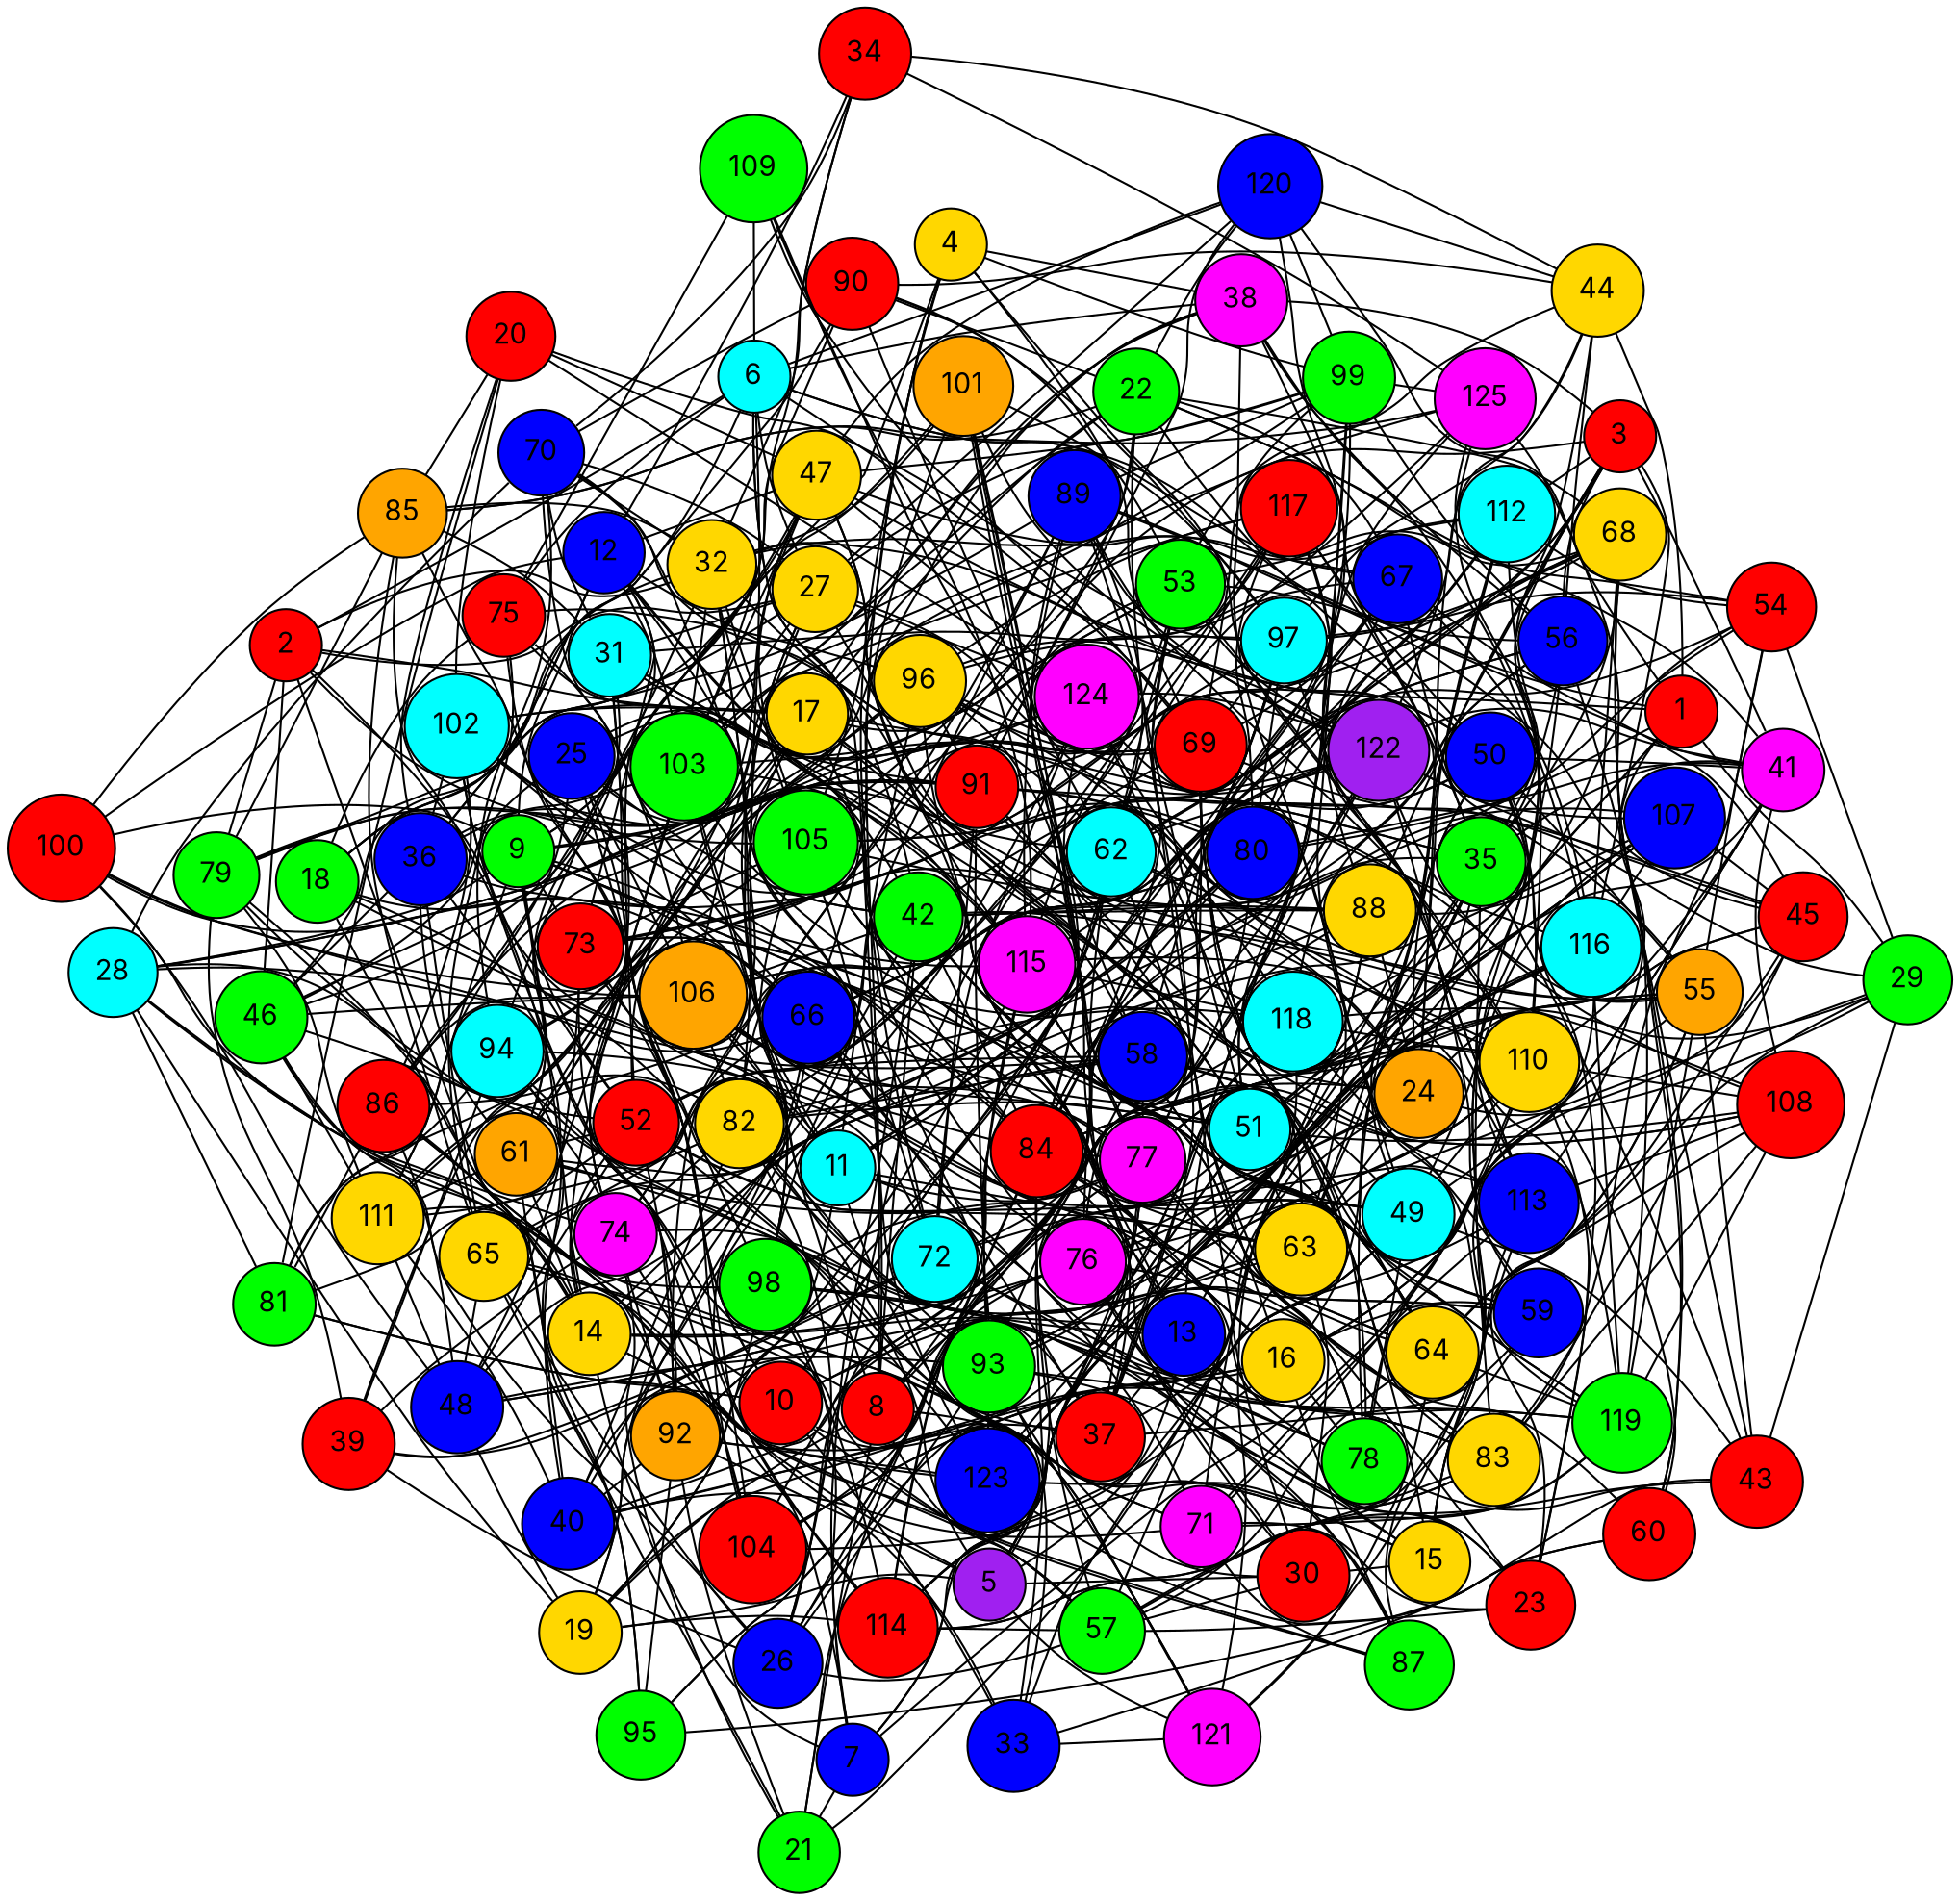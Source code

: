 graph G {
  layout=neato;
  overlap=false;
  splines=true;
  node [shape=circle, style=filled, fontname=Inter];
  1 [label="1", fillcolor="red", tooltip="v1 color 0"];
  2 [label="2", fillcolor="red", tooltip="v2 color 0"];
  3 [label="3", fillcolor="red", tooltip="v3 color 0"];
  4 [label="4", fillcolor="gold", tooltip="v4 color 3"];
  5 [label="5", fillcolor="purple", tooltip="v5 color 7"];
  6 [label="6", fillcolor="cyan", tooltip="v6 color 4"];
  7 [label="7", fillcolor="blue", tooltip="v7 color 2"];
  8 [label="8", fillcolor="red", tooltip="v8 color 0"];
  9 [label="9", fillcolor="green", tooltip="v9 color 1"];
  10 [label="10", fillcolor="red", tooltip="v10 color 0"];
  11 [label="11", fillcolor="cyan", tooltip="v11 color 4"];
  12 [label="12", fillcolor="blue", tooltip="v12 color 2"];
  13 [label="13", fillcolor="blue", tooltip="v13 color 2"];
  14 [label="14", fillcolor="gold", tooltip="v14 color 3"];
  15 [label="15", fillcolor="gold", tooltip="v15 color 3"];
  16 [label="16", fillcolor="gold", tooltip="v16 color 3"];
  17 [label="17", fillcolor="gold", tooltip="v17 color 3"];
  18 [label="18", fillcolor="green", tooltip="v18 color 1"];
  19 [label="19", fillcolor="gold", tooltip="v19 color 3"];
  20 [label="20", fillcolor="red", tooltip="v20 color 0"];
  21 [label="21", fillcolor="green", tooltip="v21 color 1"];
  22 [label="22", fillcolor="green", tooltip="v22 color 1"];
  23 [label="23", fillcolor="red", tooltip="v23 color 0"];
  24 [label="24", fillcolor="orange", tooltip="v24 color 6"];
  25 [label="25", fillcolor="blue", tooltip="v25 color 2"];
  26 [label="26", fillcolor="blue", tooltip="v26 color 2"];
  27 [label="27", fillcolor="gold", tooltip="v27 color 3"];
  28 [label="28", fillcolor="cyan", tooltip="v28 color 4"];
  29 [label="29", fillcolor="green", tooltip="v29 color 1"];
  30 [label="30", fillcolor="red", tooltip="v30 color 0"];
  31 [label="31", fillcolor="cyan", tooltip="v31 color 4"];
  32 [label="32", fillcolor="gold", tooltip="v32 color 3"];
  33 [label="33", fillcolor="blue", tooltip="v33 color 2"];
  34 [label="34", fillcolor="red", tooltip="v34 color 0"];
  35 [label="35", fillcolor="green", tooltip="v35 color 1"];
  36 [label="36", fillcolor="blue", tooltip="v36 color 2"];
  37 [label="37", fillcolor="red", tooltip="v37 color 0"];
  38 [label="38", fillcolor="magenta", tooltip="v38 color 5"];
  39 [label="39", fillcolor="red", tooltip="v39 color 0"];
  40 [label="40", fillcolor="blue", tooltip="v40 color 2"];
  41 [label="41", fillcolor="magenta", tooltip="v41 color 5"];
  42 [label="42", fillcolor="green", tooltip="v42 color 1"];
  43 [label="43", fillcolor="red", tooltip="v43 color 0"];
  44 [label="44", fillcolor="gold", tooltip="v44 color 3"];
  45 [label="45", fillcolor="red", tooltip="v45 color 0"];
  46 [label="46", fillcolor="green", tooltip="v46 color 1"];
  47 [label="47", fillcolor="gold", tooltip="v47 color 3"];
  48 [label="48", fillcolor="blue", tooltip="v48 color 2"];
  49 [label="49", fillcolor="cyan", tooltip="v49 color 4"];
  50 [label="50", fillcolor="blue", tooltip="v50 color 2"];
  51 [label="51", fillcolor="cyan", tooltip="v51 color 4"];
  52 [label="52", fillcolor="red", tooltip="v52 color 0"];
  53 [label="53", fillcolor="green", tooltip="v53 color 1"];
  54 [label="54", fillcolor="red", tooltip="v54 color 0"];
  55 [label="55", fillcolor="orange", tooltip="v55 color 6"];
  56 [label="56", fillcolor="blue", tooltip="v56 color 2"];
  57 [label="57", fillcolor="green", tooltip="v57 color 1"];
  58 [label="58", fillcolor="blue", tooltip="v58 color 2"];
  59 [label="59", fillcolor="blue", tooltip="v59 color 2"];
  60 [label="60", fillcolor="red", tooltip="v60 color 0"];
  61 [label="61", fillcolor="orange", tooltip="v61 color 6"];
  62 [label="62", fillcolor="cyan", tooltip="v62 color 4"];
  63 [label="63", fillcolor="gold", tooltip="v63 color 3"];
  64 [label="64", fillcolor="gold", tooltip="v64 color 3"];
  65 [label="65", fillcolor="gold", tooltip="v65 color 3"];
  66 [label="66", fillcolor="blue", tooltip="v66 color 2"];
  67 [label="67", fillcolor="blue", tooltip="v67 color 2"];
  68 [label="68", fillcolor="gold", tooltip="v68 color 3"];
  69 [label="69", fillcolor="red", tooltip="v69 color 0"];
  70 [label="70", fillcolor="blue", tooltip="v70 color 2"];
  71 [label="71", fillcolor="magenta", tooltip="v71 color 5"];
  72 [label="72", fillcolor="cyan", tooltip="v72 color 4"];
  73 [label="73", fillcolor="red", tooltip="v73 color 0"];
  74 [label="74", fillcolor="magenta", tooltip="v74 color 5"];
  75 [label="75", fillcolor="red", tooltip="v75 color 0"];
  76 [label="76", fillcolor="magenta", tooltip="v76 color 5"];
  77 [label="77", fillcolor="magenta", tooltip="v77 color 5"];
  78 [label="78", fillcolor="green", tooltip="v78 color 1"];
  79 [label="79", fillcolor="green", tooltip="v79 color 1"];
  80 [label="80", fillcolor="blue", tooltip="v80 color 2"];
  81 [label="81", fillcolor="green", tooltip="v81 color 1"];
  82 [label="82", fillcolor="gold", tooltip="v82 color 3"];
  83 [label="83", fillcolor="gold", tooltip="v83 color 3"];
  84 [label="84", fillcolor="red", tooltip="v84 color 0"];
  85 [label="85", fillcolor="orange", tooltip="v85 color 6"];
  86 [label="86", fillcolor="red", tooltip="v86 color 0"];
  87 [label="87", fillcolor="green", tooltip="v87 color 1"];
  88 [label="88", fillcolor="gold", tooltip="v88 color 3"];
  89 [label="89", fillcolor="blue", tooltip="v89 color 2"];
  90 [label="90", fillcolor="red", tooltip="v90 color 0"];
  91 [label="91", fillcolor="red", tooltip="v91 color 0"];
  92 [label="92", fillcolor="orange", tooltip="v92 color 6"];
  93 [label="93", fillcolor="green", tooltip="v93 color 1"];
  94 [label="94", fillcolor="cyan", tooltip="v94 color 4"];
  95 [label="95", fillcolor="green", tooltip="v95 color 1"];
  96 [label="96", fillcolor="gold", tooltip="v96 color 3"];
  97 [label="97", fillcolor="cyan", tooltip="v97 color 4"];
  98 [label="98", fillcolor="green", tooltip="v98 color 1"];
  99 [label="99", fillcolor="green", tooltip="v99 color 1"];
  100 [label="100", fillcolor="red", tooltip="v100 color 0"];
  101 [label="101", fillcolor="orange", tooltip="v101 color 6"];
  102 [label="102", fillcolor="cyan", tooltip="v102 color 4"];
  103 [label="103", fillcolor="green", tooltip="v103 color 1"];
  104 [label="104", fillcolor="red", tooltip="v104 color 0"];
  105 [label="105", fillcolor="green", tooltip="v105 color 1"];
  106 [label="106", fillcolor="orange", tooltip="v106 color 6"];
  107 [label="107", fillcolor="blue", tooltip="v107 color 2"];
  108 [label="108", fillcolor="red", tooltip="v108 color 0"];
  109 [label="109", fillcolor="green", tooltip="v109 color 1"];
  110 [label="110", fillcolor="gold", tooltip="v110 color 3"];
  111 [label="111", fillcolor="gold", tooltip="v111 color 3"];
  112 [label="112", fillcolor="cyan", tooltip="v112 color 4"];
  113 [label="113", fillcolor="blue", tooltip="v113 color 2"];
  114 [label="114", fillcolor="red", tooltip="v114 color 0"];
  115 [label="115", fillcolor="magenta", tooltip="v115 color 5"];
  116 [label="116", fillcolor="cyan", tooltip="v116 color 4"];
  117 [label="117", fillcolor="red", tooltip="v117 color 0"];
  118 [label="118", fillcolor="cyan", tooltip="v118 color 4"];
  119 [label="119", fillcolor="green", tooltip="v119 color 1"];
  120 [label="120", fillcolor="blue", tooltip="v120 color 2"];
  121 [label="121", fillcolor="magenta", tooltip="v121 color 5"];
  122 [label="122", fillcolor="purple", tooltip="v122 color 7"];
  123 [label="123", fillcolor="blue", tooltip="v123 color 2"];
  124 [label="124", fillcolor="magenta", tooltip="v124 color 5"];
  125 [label="125", fillcolor="magenta", tooltip="v125 color 5"];
  1 -- 5;
  1 -- 29;
  1 -- 44;
  1 -- 53;
  1 -- 79;
  1 -- 80;
  1 -- 113;
  1 -- 120;
  1 -- 123;
  2 -- 6;
  2 -- 11;
  2 -- 17;
  2 -- 27;
  2 -- 32;
  2 -- 40;
  2 -- 46;
  2 -- 79;
  2 -- 105;
  3 -- 25;
  3 -- 35;
  3 -- 38;
  3 -- 41;
  3 -- 56;
  3 -- 62;
  3 -- 63;
  3 -- 88;
  3 -- 112;
  3 -- 115;
  3 -- 116;
  4 -- 8;
  4 -- 9;
  4 -- 38;
  4 -- 69;
  4 -- 72;
  4 -- 99;
  4 -- 105;
  4 -- 113;
  5 -- 13;
  5 -- 19;
  5 -- 30;
  5 -- 35;
  5 -- 65;
  5 -- 77;
  5 -- 82;
  5 -- 84;
  5 -- 92;
  5 -- 118;
  5 -- 121;
  6 -- 9;
  6 -- 27;
  6 -- 38;
  6 -- 42;
  6 -- 56;
  6 -- 67;
  6 -- 69;
  6 -- 75;
  6 -- 82;
  6 -- 109;
  6 -- 120;
  6 -- 123;
  7 -- 14;
  7 -- 21;
  7 -- 41;
  7 -- 42;
  7 -- 51;
  7 -- 73;
  7 -- 77;
  7 -- 98;
  8 -- 15;
  8 -- 19;
  8 -- 21;
  8 -- 42;
  8 -- 57;
  8 -- 58;
  8 -- 62;
  8 -- 65;
  8 -- 103;
  8 -- 105;
  8 -- 110;
  9 -- 14;
  9 -- 28;
  9 -- 49;
  9 -- 52;
  9 -- 61;
  9 -- 66;
  9 -- 73;
  9 -- 77;
  9 -- 84;
  9 -- 91;
  9 -- 96;
  9 -- 100;
  9 -- 101;
  9 -- 111;
  10 -- 16;
  10 -- 25;
  10 -- 31;
  10 -- 33;
  10 -- 46;
  10 -- 62;
  10 -- 67;
  10 -- 81;
  10 -- 87;
  10 -- 110;
  10 -- 118;
  11 -- 19;
  11 -- 32;
  11 -- 63;
  11 -- 67;
  11 -- 71;
  11 -- 77;
  11 -- 88;
  11 -- 96;
  11 -- 103;
  11 -- 106;
  11 -- 121;
  11 -- 122;
  12 -- 16;
  12 -- 18;
  12 -- 34;
  12 -- 35;
  12 -- 42;
  12 -- 46;
  12 -- 47;
  12 -- 52;
  12 -- 72;
  12 -- 73;
  12 -- 100;
  12 -- 103;
  13 -- 14;
  13 -- 23;
  13 -- 37;
  13 -- 46;
  13 -- 83;
  13 -- 84;
  13 -- 96;
  13 -- 99;
  13 -- 101;
  13 -- 116;
  13 -- 119;
  14 -- 52;
  14 -- 57;
  14 -- 61;
  14 -- 66;
  14 -- 76;
  14 -- 79;
  14 -- 80;
  14 -- 86;
  14 -- 87;
  14 -- 100;
  14 -- 103;
  15 -- 30;
  15 -- 35;
  15 -- 55;
  15 -- 66;
  15 -- 69;
  15 -- 92;
  15 -- 93;
  15 -- 116;
  16 -- 35;
  16 -- 41;
  16 -- 45;
  16 -- 59;
  16 -- 62;
  16 -- 78;
  16 -- 87;
  16 -- 98;
  16 -- 104;
  16 -- 105;
  16 -- 106;
  16 -- 114;
  17 -- 22;
  17 -- 28;
  17 -- 38;
  17 -- 51;
  17 -- 52;
  17 -- 58;
  17 -- 61;
  17 -- 84;
  17 -- 94;
  17 -- 98;
  17 -- 99;
  17 -- 102;
  17 -- 112;
  17 -- 113;
  17 -- 122;
  18 -- 32;
  18 -- 66;
  18 -- 75;
  18 -- 84;
  18 -- 90;
  18 -- 114;
  18 -- 123;
  19 -- 28;
  19 -- 42;
  19 -- 48;
  19 -- 66;
  19 -- 98;
  19 -- 113;
  19 -- 114;
  20 -- 36;
  20 -- 47;
  20 -- 81;
  20 -- 85;
  20 -- 97;
  20 -- 102;
  20 -- 124;
  21 -- 24;
  21 -- 65;
  21 -- 74;
  21 -- 84;
  21 -- 92;
  22 -- 37;
  22 -- 41;
  22 -- 50;
  22 -- 54;
  22 -- 67;
  22 -- 68;
  22 -- 82;
  22 -- 85;
  22 -- 86;
  22 -- 90;
  22 -- 91;
  22 -- 120;
  23 -- 50;
  23 -- 71;
  23 -- 98;
  23 -- 110;
  23 -- 113;
  23 -- 115;
  23 -- 123;
  24 -- 29;
  24 -- 35;
  24 -- 45;
  24 -- 48;
  24 -- 50;
  24 -- 62;
  24 -- 63;
  24 -- 73;
  24 -- 76;
  24 -- 84;
  24 -- 88;
  24 -- 91;
  24 -- 112;
  24 -- 120;
  25 -- 42;
  25 -- 46;
  25 -- 55;
  25 -- 69;
  25 -- 74;
  25 -- 106;
  25 -- 111;
  26 -- 39;
  26 -- 46;
  26 -- 57;
  26 -- 65;
  26 -- 72;
  26 -- 82;
  26 -- 88;
  26 -- 93;
  26 -- 116;
  26 -- 117;
  27 -- 31;
  27 -- 36;
  27 -- 51;
  27 -- 70;
  27 -- 92;
  27 -- 98;
  27 -- 99;
  27 -- 103;
  27 -- 106;
  27 -- 116;
  27 -- 120;
  27 -- 124;
  28 -- 30;
  28 -- 52;
  28 -- 53;
  28 -- 66;
  28 -- 70;
  28 -- 74;
  28 -- 81;
  29 -- 43;
  29 -- 54;
  29 -- 63;
  29 -- 64;
  29 -- 69;
  29 -- 118;
  30 -- 47;
  30 -- 53;
  30 -- 57;
  30 -- 63;
  30 -- 76;
  31 -- 61;
  31 -- 67;
  31 -- 70;
  31 -- 74;
  31 -- 85;
  31 -- 91;
  31 -- 115;
  31 -- 119;
  32 -- 34;
  32 -- 50;
  32 -- 62;
  32 -- 70;
  32 -- 76;
  32 -- 85;
  32 -- 86;
  32 -- 98;
  32 -- 101;
  32 -- 103;
  32 -- 105;
  32 -- 112;
  33 -- 43;
  33 -- 63;
  33 -- 86;
  33 -- 93;
  33 -- 121;
  33 -- 124;
  34 -- 44;
  34 -- 70;
  34 -- 103;
  34 -- 125;
  35 -- 36;
  35 -- 41;
  35 -- 43;
  35 -- 51;
  35 -- 56;
  35 -- 63;
  35 -- 67;
  35 -- 68;
  35 -- 76;
  35 -- 96;
  35 -- 117;
  36 -- 46;
  36 -- 47;
  36 -- 57;
  36 -- 61;
  36 -- 65;
  36 -- 91;
  36 -- 102;
  36 -- 103;
  37 -- 40;
  37 -- 49;
  37 -- 59;
  37 -- 62;
  37 -- 65;
  37 -- 66;
  37 -- 67;
  37 -- 77;
  37 -- 82;
  37 -- 88;
  38 -- 56;
  38 -- 63;
  38 -- 88;
  38 -- 94;
  38 -- 103;
  38 -- 116;
  39 -- 63;
  39 -- 72;
  39 -- 74;
  39 -- 79;
  39 -- 94;
  39 -- 105;
  40 -- 71;
  40 -- 72;
  40 -- 76;
  40 -- 82;
  40 -- 85;
  40 -- 92;
  40 -- 111;
  40 -- 119;
  40 -- 124;
  41 -- 50;
  41 -- 51;
  41 -- 80;
  41 -- 89;
  41 -- 108;
  41 -- 110;
  41 -- 122;
  42 -- 51;
  42 -- 59;
  42 -- 64;
  42 -- 84;
  42 -- 88;
  42 -- 102;
  42 -- 106;
  42 -- 107;
  42 -- 108;
  42 -- 122;
  43 -- 49;
  43 -- 55;
  43 -- 57;
  43 -- 68;
  43 -- 78;
  44 -- 53;
  44 -- 56;
  44 -- 87;
  44 -- 90;
  44 -- 97;
  44 -- 120;
  44 -- 122;
  45 -- 62;
  45 -- 64;
  45 -- 67;
  45 -- 83;
  45 -- 89;
  45 -- 93;
  45 -- 107;
  45 -- 122;
  46 -- 47;
  46 -- 91;
  46 -- 106;
  46 -- 111;
  47 -- 50;
  47 -- 61;
  47 -- 67;
  47 -- 99;
  47 -- 103;
  47 -- 105;
  47 -- 115;
  47 -- 120;
  47 -- 124;
  48 -- 51;
  48 -- 52;
  48 -- 54;
  48 -- 65;
  48 -- 73;
  48 -- 86;
  48 -- 93;
  48 -- 100;
  48 -- 111;
  49 -- 52;
  49 -- 55;
  49 -- 58;
  49 -- 78;
  49 -- 84;
  49 -- 98;
  49 -- 99;
  49 -- 104;
  49 -- 107;
  49 -- 110;
  49 -- 114;
  49 -- 125;
  50 -- 55;
  50 -- 57;
  50 -- 73;
  50 -- 83;
  50 -- 91;
  50 -- 110;
  50 -- 117;
  51 -- 59;
  51 -- 63;
  51 -- 73;
  51 -- 82;
  51 -- 89;
  51 -- 106;
  51 -- 107;
  51 -- 108;
  51 -- 114;
  51 -- 117;
  51 -- 122;
  52 -- 58;
  52 -- 61;
  52 -- 63;
  52 -- 80;
  52 -- 92;
  52 -- 102;
  52 -- 111;
  52 -- 118;
  52 -- 121;
  53 -- 62;
  53 -- 68;
  53 -- 84;
  53 -- 90;
  53 -- 91;
  53 -- 111;
  53 -- 113;
  53 -- 115;
  53 -- 122;
  54 -- 55;
  54 -- 62;
  54 -- 83;
  54 -- 97;
  54 -- 112;
  54 -- 118;
  55 -- 58;
  55 -- 62;
  55 -- 64;
  55 -- 77;
  55 -- 97;
  55 -- 119;
  55 -- 124;
  56 -- 60;
  56 -- 62;
  56 -- 71;
  56 -- 84;
  56 -- 99;
  56 -- 105;
  56 -- 118;
  57 -- 59;
  57 -- 60;
  57 -- 64;
  57 -- 84;
  57 -- 114;
  58 -- 61;
  58 -- 64;
  58 -- 65;
  58 -- 77;
  58 -- 82;
  58 -- 97;
  58 -- 100;
  58 -- 101;
  58 -- 108;
  58 -- 112;
  58 -- 119;
  59 -- 69;
  59 -- 74;
  59 -- 93;
  59 -- 103;
  59 -- 122;
  60 -- 77;
  60 -- 95;
  60 -- 110;
  60 -- 125;
  61 -- 77;
  61 -- 93;
  61 -- 95;
  61 -- 96;
  61 -- 111;
  62 -- 66;
  62 -- 75;
  62 -- 89;
  62 -- 90;
  62 -- 92;
  62 -- 111;
  62 -- 125;
  63 -- 69;
  63 -- 84;
  63 -- 123;
  63 -- 124;
  64 -- 66;
  64 -- 77;
  64 -- 91;
  64 -- 106;
  64 -- 108;
  64 -- 115;
  64 -- 119;
  64 -- 121;
  65 -- 69;
  65 -- 75;
  65 -- 85;
  65 -- 103;
  66 -- 74;
  66 -- 75;
  66 -- 101;
  66 -- 102;
  66 -- 108;
  66 -- 112;
  66 -- 122;
  67 -- 69;
  67 -- 116;
  68 -- 80;
  68 -- 86;
  68 -- 91;
  68 -- 97;
  68 -- 116;
  68 -- 119;
  69 -- 77;
  69 -- 78;
  69 -- 79;
  69 -- 83;
  69 -- 96;
  69 -- 97;
  69 -- 99;
  69 -- 103;
  69 -- 109;
  70 -- 90;
  70 -- 93;
  70 -- 94;
  70 -- 106;
  70 -- 118;
  71 -- 87;
  71 -- 94;
  71 -- 98;
  71 -- 110;
  71 -- 113;
  71 -- 119;
  72 -- 73;
  72 -- 78;
  72 -- 87;
  72 -- 91;
  72 -- 107;
  72 -- 113;
  72 -- 124;
  73 -- 92;
  73 -- 97;
  73 -- 105;
  74 -- 79;
  74 -- 82;
  74 -- 89;
  74 -- 92;
  74 -- 104;
  74 -- 107;
  75 -- 96;
  75 -- 98;
  75 -- 109;
  76 -- 80;
  76 -- 83;
  76 -- 87;
  76 -- 94;
  76 -- 99;
  76 -- 104;
  76 -- 110;
  77 -- 84;
  77 -- 95;
  77 -- 96;
  77 -- 97;
  77 -- 101;
  77 -- 106;
  77 -- 107;
  77 -- 110;
  78 -- 82;
  78 -- 84;
  78 -- 91;
  78 -- 110;
  78 -- 112;
  78 -- 115;
  79 -- 85;
  79 -- 89;
  79 -- 111;
  80 -- 82;
  80 -- 91;
  80 -- 97;
  80 -- 105;
  80 -- 106;
  80 -- 114;
  80 -- 117;
  80 -- 125;
  81 -- 82;
  81 -- 86;
  81 -- 91;
  81 -- 94;
  81 -- 123;
  82 -- 86;
  82 -- 106;
  82 -- 117;
  83 -- 93;
  83 -- 98;
  83 -- 104;
  83 -- 105;
  83 -- 108;
  83 -- 114;
  83 -- 123;
  84 -- 89;
  84 -- 95;
  84 -- 97;
  84 -- 101;
  84 -- 102;
  84 -- 110;
  84 -- 116;
  84 -- 122;
  85 -- 100;
  85 -- 104;
  85 -- 125;
  86 -- 92;
  86 -- 102;
  88 -- 91;
  88 -- 105;
  88 -- 106;
  88 -- 107;
  88 -- 123;
  89 -- 98;
  89 -- 99;
  89 -- 110;
  89 -- 115;
  89 -- 122;
  90 -- 94;
  90 -- 97;
  91 -- 93;
  91 -- 96;
  91 -- 120;
  92 -- 95;
  92 -- 115;
  92 -- 123;
  93 -- 97;
  93 -- 106;
  93 -- 115;
  93 -- 118;
  93 -- 121;
  93 -- 123;
  94 -- 95;
  94 -- 114;
  96 -- 97;
  96 -- 113;
  96 -- 117;
  96 -- 122;
  97 -- 101;
  97 -- 110;
  98 -- 111;
  98 -- 114;
  99 -- 120;
  99 -- 125;
  100 -- 106;
  100 -- 115;
  101 -- 122;
  102 -- 104;
  102 -- 124;
  103 -- 115;
  103 -- 117;
  104 -- 105;
  104 -- 122;
  105 -- 124;
  105 -- 125;
  107 -- 116;
  107 -- 122;
  108 -- 110;
  108 -- 113;
  108 -- 119;
  108 -- 122;
  109 -- 115;
  109 -- 118;
  110 -- 115;
  110 -- 118;
  110 -- 124;
  110 -- 125;
  112 -- 113;
  113 -- 121;
  114 -- 115;
  114 -- 119;
  115 -- 118;
  116 -- 119;
  116 -- 123;
  117 -- 119;
  117 -- 124;
  118 -- 119;
  118 -- 121;
  122 -- 124;
}

